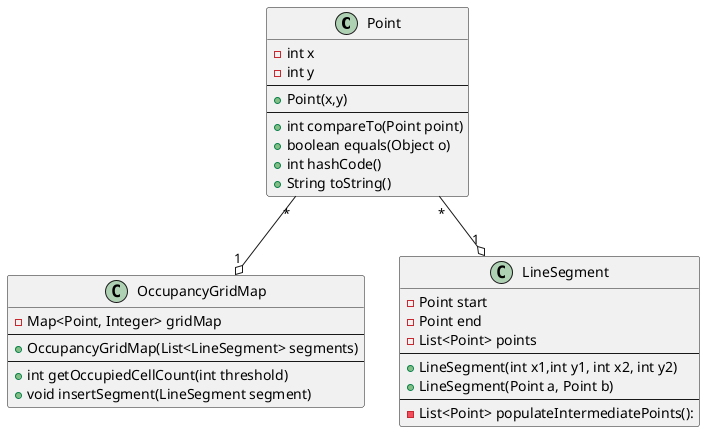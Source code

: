 @startuml
'https://plantuml.com/class-diagram

class Point {
    -int x
    -int y
    --
    +Point(x,y)
    --
    +int compareTo(Point point)
    +boolean equals(Object o)
    +int hashCode()
    +String toString()
}

class OccupancyGridMap {
   -Map<Point, Integer> gridMap
   --
   +OccupancyGridMap(List<LineSegment> segments)
   --
   +int getOccupiedCellCount(int threshold)
   +void insertSegment(LineSegment segment)
}

class LineSegment {
    -Point start
    -Point end
    -List<Point> points
    --
    +LineSegment(int x1,int y1, int x2, int y2)
    +LineSegment(Point a, Point b)
    --
    -List<Point> populateIntermediatePoints():
}

Point "*" --o "1" OccupancyGridMap
Point "*" --o "1" LineSegment
@enduml